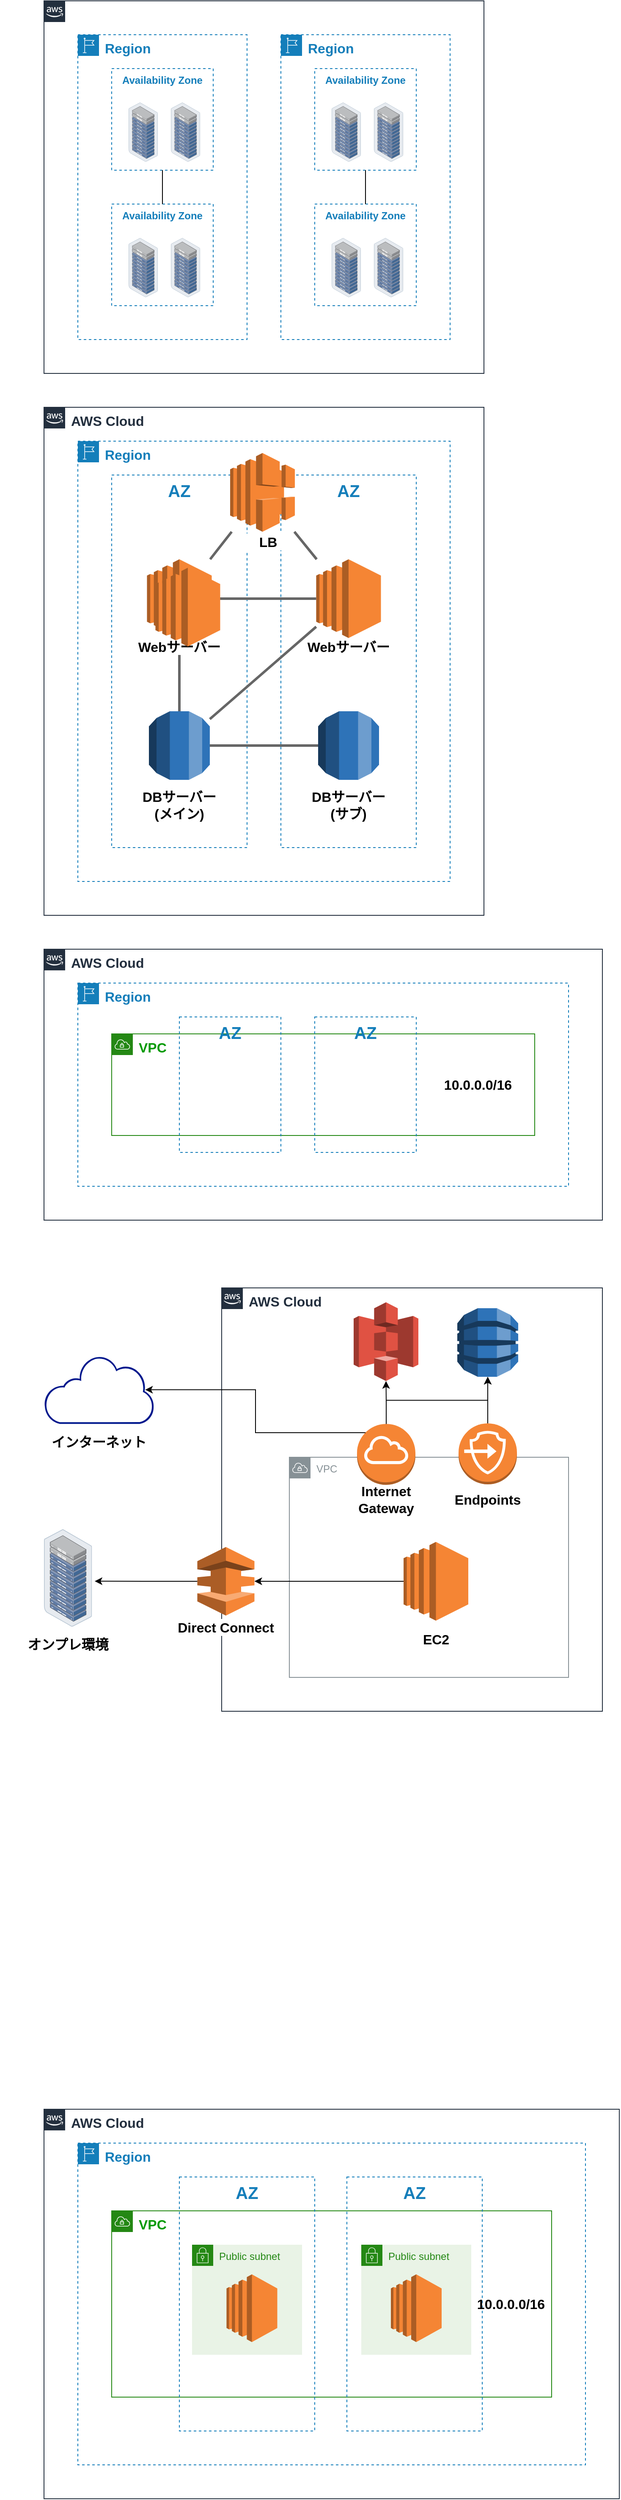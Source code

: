 <mxfile version="14.6.13" type="device"><diagram id="fg977vu0SOv40RaIK0FT" name="ページ1"><mxGraphModel dx="1024" dy="632" grid="1" gridSize="10" guides="1" tooltips="1" connect="1" arrows="1" fold="1" page="1" pageScale="1" pageWidth="1169" pageHeight="827" math="0" shadow="0"><root><mxCell id="0"/><mxCell id="1" parent="0"/><mxCell id="1IIaMIIolrQr2arosyLp-1" value="&lt;b&gt;&lt;font style=&quot;font-size: 16px&quot;&gt;AWS Cloud&lt;/font&gt;&lt;/b&gt;" style="points=[[0,0],[0.25,0],[0.5,0],[0.75,0],[1,0],[1,0.25],[1,0.5],[1,0.75],[1,1],[0.75,1],[0.5,1],[0.25,1],[0,1],[0,0.75],[0,0.5],[0,0.25]];outlineConnect=0;gradientColor=none;html=1;whiteSpace=wrap;fontSize=12;fontStyle=0;shape=mxgraph.aws4.group;grIcon=mxgraph.aws4.group_aws_cloud_alt;strokeColor=#232F3E;fillColor=none;verticalAlign=top;align=left;spacingLeft=30;fontColor=#232F3E;dashed=0;" parent="1" vertex="1"><mxGeometry x="80" y="520" width="520" height="600" as="geometry"/></mxCell><mxCell id="1IIaMIIolrQr2arosyLp-2" value="&lt;b&gt;&lt;font style=&quot;font-size: 16px&quot;&gt;Region&lt;/font&gt;&lt;/b&gt;" style="points=[[0,0],[0.25,0],[0.5,0],[0.75,0],[1,0],[1,0.25],[1,0.5],[1,0.75],[1,1],[0.75,1],[0.5,1],[0.25,1],[0,1],[0,0.75],[0,0.5],[0,0.25]];outlineConnect=0;gradientColor=none;html=1;whiteSpace=wrap;fontSize=12;fontStyle=0;shape=mxgraph.aws4.group;grIcon=mxgraph.aws4.group_region;strokeColor=#147EBA;fillColor=none;verticalAlign=top;align=left;spacingLeft=30;fontColor=#147EBA;dashed=1;" parent="1" vertex="1"><mxGeometry x="120" y="560" width="440" height="520" as="geometry"/></mxCell><mxCell id="zTd612-wOnHvvjQD0Rf3-26" value="&lt;b&gt;&lt;font style=&quot;font-size: 16px&quot;&gt;AWS Cloud&lt;/font&gt;&lt;/b&gt;" style="points=[[0,0],[0.25,0],[0.5,0],[0.75,0],[1,0],[1,0.25],[1,0.5],[1,0.75],[1,1],[0.75,1],[0.5,1],[0.25,1],[0,1],[0,0.75],[0,0.5],[0,0.25]];outlineConnect=0;gradientColor=none;html=1;whiteSpace=wrap;fontSize=12;fontStyle=0;shape=mxgraph.aws4.group;grIcon=mxgraph.aws4.group_aws_cloud_alt;strokeColor=#232F3E;fillColor=none;verticalAlign=top;align=left;spacingLeft=30;fontColor=#232F3E;dashed=0;" parent="1" vertex="1"><mxGeometry x="80" y="1160" width="660" height="320" as="geometry"/></mxCell><mxCell id="zTd612-wOnHvvjQD0Rf3-27" value="&lt;b&gt;&lt;font style=&quot;font-size: 16px&quot;&gt;Region&lt;/font&gt;&lt;/b&gt;" style="points=[[0,0],[0.25,0],[0.5,0],[0.75,0],[1,0],[1,0.25],[1,0.5],[1,0.75],[1,1],[0.75,1],[0.5,1],[0.25,1],[0,1],[0,0.75],[0,0.5],[0,0.25]];outlineConnect=0;gradientColor=none;html=1;whiteSpace=wrap;fontSize=12;fontStyle=0;shape=mxgraph.aws4.group;grIcon=mxgraph.aws4.group_region;strokeColor=#147EBA;fillColor=none;verticalAlign=top;align=left;spacingLeft=30;fontColor=#147EBA;dashed=1;" parent="1" vertex="1"><mxGeometry x="120" y="1200" width="580" height="240" as="geometry"/></mxCell><mxCell id="tSOcyYLXBtx1C24_u3bo-2" value="" style="points=[[0,0],[0.25,0],[0.5,0],[0.75,0],[1,0],[1,0.25],[1,0.5],[1,0.75],[1,1],[0.75,1],[0.5,1],[0.25,1],[0,1],[0,0.75],[0,0.5],[0,0.25]];outlineConnect=0;gradientColor=none;html=1;whiteSpace=wrap;fontSize=12;fontStyle=0;shape=mxgraph.aws4.group;grIcon=mxgraph.aws4.group_aws_cloud_alt;strokeColor=#232F3E;fillColor=none;verticalAlign=top;align=left;spacingLeft=30;fontColor=#232F3E;dashed=0;" parent="1" vertex="1"><mxGeometry x="80" y="40" width="520" height="440" as="geometry"/></mxCell><mxCell id="tSOcyYLXBtx1C24_u3bo-3" value="&lt;b&gt;&lt;font style=&quot;font-size: 16px&quot;&gt;Region&lt;/font&gt;&lt;/b&gt;" style="points=[[0,0],[0.25,0],[0.5,0],[0.75,0],[1,0],[1,0.25],[1,0.5],[1,0.75],[1,1],[0.75,1],[0.5,1],[0.25,1],[0,1],[0,0.75],[0,0.5],[0,0.25]];outlineConnect=0;gradientColor=none;html=1;whiteSpace=wrap;fontSize=12;fontStyle=0;shape=mxgraph.aws4.group;grIcon=mxgraph.aws4.group_region;strokeColor=#147EBA;fillColor=none;verticalAlign=top;align=left;spacingLeft=30;fontColor=#147EBA;dashed=1;" parent="1" vertex="1"><mxGeometry x="120" y="80" width="200" height="360" as="geometry"/></mxCell><mxCell id="1IIaMIIolrQr2arosyLp-4" value="AZ" style="fillColor=none;strokeColor=#147EBA;dashed=1;verticalAlign=top;fontStyle=1;fontColor=#147EBA;fontSize=20;" parent="1" vertex="1"><mxGeometry x="160" y="600" width="160" height="440" as="geometry"/></mxCell><mxCell id="tSOcyYLXBtx1C24_u3bo-19" value="" style="group" parent="1" vertex="1" connectable="0"><mxGeometry x="160" y="120" width="120" height="120" as="geometry"/></mxCell><mxCell id="tSOcyYLXBtx1C24_u3bo-20" value="Availability Zone" style="fillColor=none;strokeColor=#147EBA;dashed=1;verticalAlign=top;fontStyle=1;fontColor=#147EBA;" parent="tSOcyYLXBtx1C24_u3bo-19" vertex="1"><mxGeometry width="120" height="120" as="geometry"/></mxCell><mxCell id="tSOcyYLXBtx1C24_u3bo-21" value="" style="points=[];aspect=fixed;html=1;align=center;shadow=0;dashed=0;image;image=img/lib/allied_telesis/storage/Datacenter_Server_Rack_ToR.svg;" parent="tSOcyYLXBtx1C24_u3bo-19" vertex="1"><mxGeometry x="20" y="40" width="34.53" height="70" as="geometry"/></mxCell><mxCell id="tSOcyYLXBtx1C24_u3bo-22" value="" style="points=[];aspect=fixed;html=1;align=center;shadow=0;dashed=0;image;image=img/lib/allied_telesis/storage/Datacenter_Server_Rack_ToR.svg;" parent="tSOcyYLXBtx1C24_u3bo-19" vertex="1"><mxGeometry x="70" y="40" width="34.53" height="70" as="geometry"/></mxCell><mxCell id="tSOcyYLXBtx1C24_u3bo-23" value="" style="group" parent="1" vertex="1" connectable="0"><mxGeometry x="160" y="280" width="120" height="120" as="geometry"/></mxCell><mxCell id="tSOcyYLXBtx1C24_u3bo-24" value="Availability Zone" style="fillColor=none;strokeColor=#147EBA;dashed=1;verticalAlign=top;fontStyle=1;fontColor=#147EBA;" parent="tSOcyYLXBtx1C24_u3bo-23" vertex="1"><mxGeometry width="120" height="120" as="geometry"/></mxCell><mxCell id="tSOcyYLXBtx1C24_u3bo-25" value="" style="points=[];aspect=fixed;html=1;align=center;shadow=0;dashed=0;image;image=img/lib/allied_telesis/storage/Datacenter_Server_Rack_ToR.svg;" parent="tSOcyYLXBtx1C24_u3bo-23" vertex="1"><mxGeometry x="20" y="40" width="34.53" height="70" as="geometry"/></mxCell><mxCell id="tSOcyYLXBtx1C24_u3bo-26" value="" style="points=[];aspect=fixed;html=1;align=center;shadow=0;dashed=0;image;image=img/lib/allied_telesis/storage/Datacenter_Server_Rack_ToR.svg;" parent="tSOcyYLXBtx1C24_u3bo-23" vertex="1"><mxGeometry x="70" y="40" width="34.53" height="70" as="geometry"/></mxCell><mxCell id="tSOcyYLXBtx1C24_u3bo-39" value="" style="endArrow=none;html=1;exitX=0.5;exitY=1;exitDx=0;exitDy=0;entryX=0.5;entryY=0;entryDx=0;entryDy=0;" parent="1" source="tSOcyYLXBtx1C24_u3bo-20" target="tSOcyYLXBtx1C24_u3bo-24" edge="1"><mxGeometry x="-40" y="80" width="50" height="50" as="geometry"><mxPoint x="460" y="430" as="sourcePoint"/><mxPoint x="510" y="380" as="targetPoint"/></mxGeometry></mxCell><mxCell id="1IIaMIIolrQr2arosyLp-39" value="" style="outlineConnect=0;dashed=0;verticalLabelPosition=bottom;verticalAlign=top;align=center;html=1;shape=mxgraph.aws3.ec2;fillColor=#F58534;gradientColor=none;fontSize=20;" parent="1" vertex="1"><mxGeometry x="201.75" y="699.5" width="76.5" height="93" as="geometry"/></mxCell><mxCell id="1IIaMIIolrQr2arosyLp-41" value="" style="outlineConnect=0;dashed=0;verticalLabelPosition=bottom;verticalAlign=top;align=center;html=1;shape=mxgraph.aws3.rds;fillColor=#2E73B8;gradientColor=none;fontSize=20;" parent="1" vertex="1"><mxGeometry x="204" y="879" width="72" height="81" as="geometry"/></mxCell><mxCell id="1IIaMIIolrQr2arosyLp-47" value="" style="endArrow=none;html=1;fontSize=20;strokeWidth=3;strokeColor=#666666;entryX=0.5;entryY=0;entryDx=0;entryDy=0;entryPerimeter=0;exitX=0.5;exitY=1;exitDx=0;exitDy=0;exitPerimeter=0;" parent="1" source="1IIaMIIolrQr2arosyLp-39" target="1IIaMIIolrQr2arosyLp-41" edge="1"><mxGeometry width="50" height="50" relative="1" as="geometry"><mxPoint x="288.231" y="709.5" as="sourcePoint"/><mxPoint x="310.019" y="683" as="targetPoint"/></mxGeometry></mxCell><mxCell id="1IIaMIIolrQr2arosyLp-45" value="Webサーバー" style="text;html=1;strokeColor=none;align=center;verticalAlign=middle;whiteSpace=wrap;rounded=0;fontSize=16;fontStyle=1;fillColor=#ffffff;" parent="1" vertex="1"><mxGeometry x="175" y="792.5" width="130" height="20" as="geometry"/></mxCell><mxCell id="1IIaMIIolrQr2arosyLp-46" value="DBサーバー&lt;br style=&quot;font-size: 16px&quot;&gt;(メイン)" style="text;html=1;strokeColor=none;align=center;verticalAlign=middle;whiteSpace=wrap;rounded=0;fontSize=16;fontStyle=1;fillColor=#ffffff;" parent="1" vertex="1"><mxGeometry x="175" y="980" width="130" height="20" as="geometry"/></mxCell><mxCell id="1IIaMIIolrQr2arosyLp-52" value="AZ" style="fillColor=none;strokeColor=#147EBA;dashed=1;verticalAlign=top;fontStyle=1;fontColor=#147EBA;fontSize=20;" parent="1" vertex="1"><mxGeometry x="360" y="600" width="160" height="440" as="geometry"/></mxCell><mxCell id="1IIaMIIolrQr2arosyLp-53" value="" style="outlineConnect=0;dashed=0;verticalLabelPosition=bottom;verticalAlign=top;align=center;html=1;shape=mxgraph.aws3.ec2;fillColor=#F58534;gradientColor=none;fontSize=20;" parent="1" vertex="1"><mxGeometry x="401.75" y="699.5" width="76.5" height="93" as="geometry"/></mxCell><mxCell id="1IIaMIIolrQr2arosyLp-54" value="" style="outlineConnect=0;dashed=0;verticalLabelPosition=bottom;verticalAlign=top;align=center;html=1;shape=mxgraph.aws3.rds;fillColor=#2E73B8;gradientColor=none;fontSize=20;" parent="1" vertex="1"><mxGeometry x="404" y="879" width="72" height="81" as="geometry"/></mxCell><mxCell id="1IIaMIIolrQr2arosyLp-56" value="Webサーバー" style="text;html=1;strokeColor=none;align=center;verticalAlign=middle;whiteSpace=wrap;rounded=0;fontSize=16;fontStyle=1;fillColor=#ffffff;" parent="1" vertex="1"><mxGeometry x="375" y="792.5" width="130" height="20" as="geometry"/></mxCell><mxCell id="1IIaMIIolrQr2arosyLp-38" value="" style="outlineConnect=0;dashed=0;verticalLabelPosition=bottom;verticalAlign=top;align=center;html=1;shape=mxgraph.aws3.elastic_load_balancing;fillColor=#F58534;gradientColor=none;fontSize=20;" parent="1" vertex="1"><mxGeometry x="300" y="574" width="76.5" height="93" as="geometry"/></mxCell><mxCell id="1IIaMIIolrQr2arosyLp-57" value="LB" style="text;html=1;strokeColor=none;align=center;verticalAlign=middle;whiteSpace=wrap;rounded=0;fontSize=16;fontStyle=1;fillColor=#ffffff;" parent="1" vertex="1"><mxGeometry x="280" y="669" width="130" height="20" as="geometry"/></mxCell><mxCell id="1IIaMIIolrQr2arosyLp-43" value="" style="endArrow=none;html=1;fontSize=20;strokeWidth=3;strokeColor=#666666;" parent="1" source="1IIaMIIolrQr2arosyLp-39" target="1IIaMIIolrQr2arosyLp-38" edge="1"><mxGeometry width="50" height="50" relative="1" as="geometry"><mxPoint x="500" y="830" as="sourcePoint"/><mxPoint x="550" y="780" as="targetPoint"/></mxGeometry></mxCell><mxCell id="1IIaMIIolrQr2arosyLp-58" value="" style="endArrow=none;html=1;fontSize=20;strokeWidth=3;strokeColor=#666666;" parent="1" source="1IIaMIIolrQr2arosyLp-53" target="1IIaMIIolrQr2arosyLp-38" edge="1"><mxGeometry width="50" height="50" relative="1" as="geometry"><mxPoint x="288.231" y="709.5" as="sourcePoint"/><mxPoint x="310.019" y="683" as="targetPoint"/></mxGeometry></mxCell><mxCell id="1IIaMIIolrQr2arosyLp-59" value="" style="endArrow=none;html=1;fontSize=20;strokeWidth=3;strokeColor=#666666;entryX=1;entryY=0.5;entryDx=0;entryDy=0;entryPerimeter=0;exitX=0;exitY=0.5;exitDx=0;exitDy=0;exitPerimeter=0;" parent="1" source="1IIaMIIolrQr2arosyLp-53" target="1IIaMIIolrQr2arosyLp-39" edge="1"><mxGeometry width="50" height="50" relative="1" as="geometry"><mxPoint x="250" y="802.5" as="sourcePoint"/><mxPoint x="250" y="889" as="targetPoint"/></mxGeometry></mxCell><mxCell id="1IIaMIIolrQr2arosyLp-60" value="" style="endArrow=none;html=1;fontSize=20;strokeWidth=3;strokeColor=#666666;" parent="1" source="1IIaMIIolrQr2arosyLp-53" target="1IIaMIIolrQr2arosyLp-41" edge="1"><mxGeometry width="50" height="50" relative="1" as="geometry"><mxPoint x="411.75" y="756" as="sourcePoint"/><mxPoint x="288.25" y="756" as="targetPoint"/></mxGeometry></mxCell><mxCell id="1IIaMIIolrQr2arosyLp-61" value="" style="endArrow=none;html=1;fontSize=20;strokeWidth=3;strokeColor=#666666;entryX=1;entryY=0.5;entryDx=0;entryDy=0;entryPerimeter=0;exitX=0;exitY=0.5;exitDx=0;exitDy=0;exitPerimeter=0;" parent="1" source="1IIaMIIolrQr2arosyLp-54" target="1IIaMIIolrQr2arosyLp-41" edge="1"><mxGeometry width="50" height="50" relative="1" as="geometry"><mxPoint x="411.75" y="789.182" as="sourcePoint"/><mxPoint x="286" y="898.27" as="targetPoint"/></mxGeometry></mxCell><mxCell id="1IIaMIIolrQr2arosyLp-62" value="DBサーバー&lt;br style=&quot;font-size: 16px&quot;&gt;(サブ)" style="text;html=1;strokeColor=none;align=center;verticalAlign=middle;whiteSpace=wrap;rounded=0;fontSize=16;fontStyle=1;fillColor=#ffffff;" parent="1" vertex="1"><mxGeometry x="375" y="980" width="130" height="20" as="geometry"/></mxCell><mxCell id="1IIaMIIolrQr2arosyLp-63" value="&lt;b&gt;&lt;font style=&quot;font-size: 16px&quot;&gt;Region&lt;/font&gt;&lt;/b&gt;" style="points=[[0,0],[0.25,0],[0.5,0],[0.75,0],[1,0],[1,0.25],[1,0.5],[1,0.75],[1,1],[0.75,1],[0.5,1],[0.25,1],[0,1],[0,0.75],[0,0.5],[0,0.25]];outlineConnect=0;gradientColor=none;html=1;whiteSpace=wrap;fontSize=12;fontStyle=0;shape=mxgraph.aws4.group;grIcon=mxgraph.aws4.group_region;strokeColor=#147EBA;fillColor=none;verticalAlign=top;align=left;spacingLeft=30;fontColor=#147EBA;dashed=1;" parent="1" vertex="1"><mxGeometry x="360" y="80" width="200" height="360" as="geometry"/></mxCell><mxCell id="1IIaMIIolrQr2arosyLp-64" value="" style="group" parent="1" vertex="1" connectable="0"><mxGeometry x="400" y="120" width="120" height="120" as="geometry"/></mxCell><mxCell id="1IIaMIIolrQr2arosyLp-65" value="Availability Zone" style="fillColor=none;strokeColor=#147EBA;dashed=1;verticalAlign=top;fontStyle=1;fontColor=#147EBA;" parent="1IIaMIIolrQr2arosyLp-64" vertex="1"><mxGeometry width="120" height="120" as="geometry"/></mxCell><mxCell id="1IIaMIIolrQr2arosyLp-66" value="" style="points=[];aspect=fixed;html=1;align=center;shadow=0;dashed=0;image;image=img/lib/allied_telesis/storage/Datacenter_Server_Rack_ToR.svg;" parent="1IIaMIIolrQr2arosyLp-64" vertex="1"><mxGeometry x="20" y="40" width="34.53" height="70" as="geometry"/></mxCell><mxCell id="1IIaMIIolrQr2arosyLp-67" value="" style="points=[];aspect=fixed;html=1;align=center;shadow=0;dashed=0;image;image=img/lib/allied_telesis/storage/Datacenter_Server_Rack_ToR.svg;" parent="1IIaMIIolrQr2arosyLp-64" vertex="1"><mxGeometry x="70" y="40" width="34.53" height="70" as="geometry"/></mxCell><mxCell id="1IIaMIIolrQr2arosyLp-68" value="" style="group" parent="1" vertex="1" connectable="0"><mxGeometry x="400" y="280" width="120" height="120" as="geometry"/></mxCell><mxCell id="1IIaMIIolrQr2arosyLp-69" value="Availability Zone" style="fillColor=none;strokeColor=#147EBA;dashed=1;verticalAlign=top;fontStyle=1;fontColor=#147EBA;" parent="1IIaMIIolrQr2arosyLp-68" vertex="1"><mxGeometry width="120" height="120" as="geometry"/></mxCell><mxCell id="1IIaMIIolrQr2arosyLp-70" value="" style="points=[];aspect=fixed;html=1;align=center;shadow=0;dashed=0;image;image=img/lib/allied_telesis/storage/Datacenter_Server_Rack_ToR.svg;" parent="1IIaMIIolrQr2arosyLp-68" vertex="1"><mxGeometry x="20" y="40" width="34.53" height="70" as="geometry"/></mxCell><mxCell id="1IIaMIIolrQr2arosyLp-71" value="" style="points=[];aspect=fixed;html=1;align=center;shadow=0;dashed=0;image;image=img/lib/allied_telesis/storage/Datacenter_Server_Rack_ToR.svg;" parent="1IIaMIIolrQr2arosyLp-68" vertex="1"><mxGeometry x="70" y="40" width="34.53" height="70" as="geometry"/></mxCell><mxCell id="1IIaMIIolrQr2arosyLp-72" value="" style="endArrow=none;html=1;exitX=0.5;exitY=1;exitDx=0;exitDy=0;entryX=0.5;entryY=0;entryDx=0;entryDy=0;" parent="1" source="1IIaMIIolrQr2arosyLp-65" target="1IIaMIIolrQr2arosyLp-69" edge="1"><mxGeometry x="200" y="80" width="50" height="50" as="geometry"><mxPoint x="700" y="430" as="sourcePoint"/><mxPoint x="750" y="380" as="targetPoint"/></mxGeometry></mxCell><mxCell id="zTd612-wOnHvvjQD0Rf3-1" value="&lt;b&gt;&lt;font style=&quot;font-size: 16px&quot;&gt;AWS Cloud&lt;/font&gt;&lt;/b&gt;" style="points=[[0,0],[0.25,0],[0.5,0],[0.75,0],[1,0],[1,0.25],[1,0.5],[1,0.75],[1,1],[0.75,1],[0.5,1],[0.25,1],[0,1],[0,0.75],[0,0.5],[0,0.25]];outlineConnect=0;gradientColor=none;html=1;whiteSpace=wrap;fontSize=12;fontStyle=0;shape=mxgraph.aws4.group;grIcon=mxgraph.aws4.group_aws_cloud_alt;strokeColor=#232F3E;fillColor=none;verticalAlign=top;align=left;spacingLeft=30;fontColor=#232F3E;dashed=0;" parent="1" vertex="1"><mxGeometry x="290" y="1560" width="450" height="500" as="geometry"/></mxCell><mxCell id="zTd612-wOnHvvjQD0Rf3-4" value="VPC" style="outlineConnect=0;gradientColor=none;html=1;whiteSpace=wrap;fontSize=12;fontStyle=0;shape=mxgraph.aws4.group;grIcon=mxgraph.aws4.group_vpc;strokeColor=#879196;fillColor=none;verticalAlign=top;align=left;spacingLeft=30;fontColor=#879196;dashed=0;" parent="1" vertex="1"><mxGeometry x="370" y="1760" width="330" height="260" as="geometry"/></mxCell><mxCell id="zTd612-wOnHvvjQD0Rf3-9" value="" style="outlineConnect=0;dashed=0;verticalLabelPosition=bottom;verticalAlign=top;align=center;html=1;shape=mxgraph.aws3.s3;fillColor=#E05243;gradientColor=none;" parent="1" vertex="1"><mxGeometry x="446" y="1577" width="76.5" height="93" as="geometry"/></mxCell><mxCell id="zTd612-wOnHvvjQD0Rf3-10" value="" style="outlineConnect=0;dashed=0;verticalLabelPosition=bottom;verticalAlign=top;align=center;html=1;shape=mxgraph.aws3.dynamo_db;fillColor=#2E73B8;gradientColor=none;" parent="1" vertex="1"><mxGeometry x="568.5" y="1584" width="72" height="81" as="geometry"/></mxCell><mxCell id="zTd612-wOnHvvjQD0Rf3-11" value="" style="outlineConnect=0;dashed=0;verticalLabelPosition=bottom;verticalAlign=top;align=center;html=1;shape=mxgraph.aws3.ec2;fillColor=#F58534;gradientColor=none;" parent="1" vertex="1"><mxGeometry x="505" y="1860" width="76.5" height="93" as="geometry"/></mxCell><mxCell id="zTd612-wOnHvvjQD0Rf3-12" value="" style="group" parent="1" vertex="1" connectable="0"><mxGeometry x="230" y="1866" width="130" height="105" as="geometry"/></mxCell><mxCell id="zTd612-wOnHvvjQD0Rf3-2" value="" style="outlineConnect=0;dashed=0;verticalLabelPosition=bottom;verticalAlign=top;align=center;html=1;shape=mxgraph.aws3.direct_connect;fillColor=#F58536;gradientColor=none;" parent="zTd612-wOnHvvjQD0Rf3-12" vertex="1"><mxGeometry x="31.25" width="67.5" height="81" as="geometry"/></mxCell><mxCell id="zTd612-wOnHvvjQD0Rf3-3" value="Direct Connect" style="text;html=1;strokeColor=none;align=center;verticalAlign=middle;whiteSpace=wrap;rounded=0;fontSize=16;fontStyle=1;fillColor=#ffffff;" parent="zTd612-wOnHvvjQD0Rf3-12" vertex="1"><mxGeometry y="85" width="130" height="20" as="geometry"/></mxCell><mxCell id="zTd612-wOnHvvjQD0Rf3-14" value="" style="outlineConnect=0;dashed=0;verticalLabelPosition=bottom;verticalAlign=top;align=center;html=1;shape=mxgraph.aws3.endpoints;fillColor=#F58534;gradientColor=none;" parent="1" vertex="1"><mxGeometry x="570" y="1720" width="69" height="72" as="geometry"/></mxCell><mxCell id="zTd612-wOnHvvjQD0Rf3-17" value="" style="group" parent="1" vertex="1" connectable="0"><mxGeometry x="404.25" y="1720.6" width="160.5" height="99.4" as="geometry"/></mxCell><mxCell id="zTd612-wOnHvvjQD0Rf3-5" value="" style="outlineConnect=0;dashed=0;verticalLabelPosition=bottom;verticalAlign=top;align=center;html=1;shape=mxgraph.aws3.internet_gateway;fillColor=#F58534;gradientColor=none;" parent="zTd612-wOnHvvjQD0Rf3-17" vertex="1"><mxGeometry x="45.75" width="69" height="72" as="geometry"/></mxCell><mxCell id="zTd612-wOnHvvjQD0Rf3-6" value="Internet&lt;br&gt;Gateway" style="text;html=1;strokeColor=none;align=center;verticalAlign=middle;whiteSpace=wrap;rounded=0;fontSize=16;fontStyle=1;fillColor=#ffffff;" parent="zTd612-wOnHvvjQD0Rf3-17" vertex="1"><mxGeometry y="79.4" width="160.5" height="20" as="geometry"/></mxCell><mxCell id="zTd612-wOnHvvjQD0Rf3-23" value="" style="edgeStyle=orthogonalEdgeStyle;rounded=0;orthogonalLoop=1;jettySize=auto;html=1;entryX=0.92;entryY=0.5;entryDx=0;entryDy=0;entryPerimeter=0;exitX=0.145;exitY=0.145;exitDx=0;exitDy=0;exitPerimeter=0;" parent="1" source="zTd612-wOnHvvjQD0Rf3-5" target="zTd612-wOnHvvjQD0Rf3-7" edge="1"><mxGeometry relative="1" as="geometry"><mxPoint x="485" y="1720" as="sourcePoint"/><Array as="points"/></mxGeometry></mxCell><mxCell id="zTd612-wOnHvvjQD0Rf3-24" value="" style="group" parent="1" vertex="1" connectable="0"><mxGeometry x="80" y="1640" width="130" height="111.6" as="geometry"/></mxCell><mxCell id="zTd612-wOnHvvjQD0Rf3-7" value="" style="aspect=fixed;pointerEvents=1;shadow=0;dashed=0;html=1;strokeColor=none;labelPosition=center;verticalLabelPosition=bottom;verticalAlign=top;align=center;fillColor=#00188D;shape=mxgraph.mscae.enterprise.internet_hollow" parent="zTd612-wOnHvvjQD0Rf3-24" vertex="1"><mxGeometry width="130" height="80.6" as="geometry"/></mxCell><mxCell id="zTd612-wOnHvvjQD0Rf3-8" value="インターネット" style="text;html=1;strokeColor=none;align=center;verticalAlign=middle;whiteSpace=wrap;rounded=0;fontSize=16;fontStyle=1;fillColor=#ffffff;" parent="zTd612-wOnHvvjQD0Rf3-24" vertex="1"><mxGeometry y="91.6" width="130" height="20" as="geometry"/></mxCell><mxCell id="zTd612-wOnHvvjQD0Rf3-25" value="Endpoints" style="text;html=1;strokeColor=none;align=center;verticalAlign=middle;whiteSpace=wrap;rounded=0;fontSize=16;fontStyle=1;fillColor=#ffffff;" parent="1" vertex="1"><mxGeometry x="524.25" y="1800" width="160.5" height="20" as="geometry"/></mxCell><mxCell id="zTd612-wOnHvvjQD0Rf3-28" value="&lt;font style=&quot;font-size: 16px&quot; color=&quot;#009900&quot;&gt;&lt;b&gt;VPC&lt;/b&gt;&lt;/font&gt;" style="points=[[0,0],[0.25,0],[0.5,0],[0.75,0],[1,0],[1,0.25],[1,0.5],[1,0.75],[1,1],[0.75,1],[0.5,1],[0.25,1],[0,1],[0,0.75],[0,0.5],[0,0.25]];outlineConnect=0;gradientColor=none;html=1;whiteSpace=wrap;fontSize=12;fontStyle=0;shape=mxgraph.aws4.group;grIcon=mxgraph.aws4.group_vpc;strokeColor=#248814;fillColor=none;verticalAlign=top;align=left;spacingLeft=30;fontColor=#AAB7B8;dashed=0;" parent="1" vertex="1"><mxGeometry x="160" y="1260" width="500" height="120" as="geometry"/></mxCell><mxCell id="zTd612-wOnHvvjQD0Rf3-30" value="AZ" style="fillColor=none;strokeColor=#147EBA;dashed=1;verticalAlign=top;fontStyle=1;fontColor=#147EBA;fontSize=20;" parent="1" vertex="1"><mxGeometry x="240" y="1240" width="120" height="160" as="geometry"/></mxCell><mxCell id="zTd612-wOnHvvjQD0Rf3-31" value="AZ" style="fillColor=none;strokeColor=#147EBA;dashed=1;verticalAlign=top;fontStyle=1;fontColor=#147EBA;fontSize=20;" parent="1" vertex="1"><mxGeometry x="400" y="1240" width="120" height="160" as="geometry"/></mxCell><mxCell id="zTd612-wOnHvvjQD0Rf3-34" value="" style="outlineConnect=0;dashed=0;verticalLabelPosition=bottom;verticalAlign=top;align=center;html=1;shape=mxgraph.aws3.ec2;fillColor=#F58534;gradientColor=none;fontSize=20;" parent="1" vertex="1"><mxGeometry x="211.75" y="709.5" width="76.5" height="93" as="geometry"/></mxCell><mxCell id="MrAJXk813kpGRtFZkoYB-1" value="10.0.0.0/16" style="text;html=1;strokeColor=none;align=right;verticalAlign=middle;whiteSpace=wrap;rounded=0;fontSize=16;fontStyle=1;" vertex="1" parent="1"><mxGeometry x="505" y="1310" width="130" height="20" as="geometry"/></mxCell><mxCell id="MrAJXk813kpGRtFZkoYB-2" value="&lt;b&gt;&lt;font style=&quot;font-size: 16px&quot;&gt;AWS Cloud&lt;/font&gt;&lt;/b&gt;" style="points=[[0,0],[0.25,0],[0.5,0],[0.75,0],[1,0],[1,0.25],[1,0.5],[1,0.75],[1,1],[0.75,1],[0.5,1],[0.25,1],[0,1],[0,0.75],[0,0.5],[0,0.25]];outlineConnect=0;gradientColor=none;html=1;whiteSpace=wrap;fontSize=12;fontStyle=0;shape=mxgraph.aws4.group;grIcon=mxgraph.aws4.group_aws_cloud_alt;strokeColor=#232F3E;fillColor=none;verticalAlign=top;align=left;spacingLeft=30;fontColor=#232F3E;dashed=0;" vertex="1" parent="1"><mxGeometry x="80" y="2530" width="680" height="460" as="geometry"/></mxCell><mxCell id="MrAJXk813kpGRtFZkoYB-3" value="&lt;b&gt;&lt;font style=&quot;font-size: 16px&quot;&gt;Region&lt;/font&gt;&lt;/b&gt;" style="points=[[0,0],[0.25,0],[0.5,0],[0.75,0],[1,0],[1,0.25],[1,0.5],[1,0.75],[1,1],[0.75,1],[0.5,1],[0.25,1],[0,1],[0,0.75],[0,0.5],[0,0.25]];outlineConnect=0;gradientColor=none;html=1;whiteSpace=wrap;fontSize=12;fontStyle=0;shape=mxgraph.aws4.group;grIcon=mxgraph.aws4.group_region;strokeColor=#147EBA;fillColor=none;verticalAlign=top;align=left;spacingLeft=30;fontColor=#147EBA;dashed=1;" vertex="1" parent="1"><mxGeometry x="120" y="2570" width="600" height="380" as="geometry"/></mxCell><mxCell id="MrAJXk813kpGRtFZkoYB-4" value="&lt;font style=&quot;font-size: 16px&quot; color=&quot;#009900&quot;&gt;&lt;b&gt;VPC&lt;/b&gt;&lt;/font&gt;" style="points=[[0,0],[0.25,0],[0.5,0],[0.75,0],[1,0],[1,0.25],[1,0.5],[1,0.75],[1,1],[0.75,1],[0.5,1],[0.25,1],[0,1],[0,0.75],[0,0.5],[0,0.25]];outlineConnect=0;gradientColor=none;html=1;whiteSpace=wrap;fontSize=12;fontStyle=0;shape=mxgraph.aws4.group;grIcon=mxgraph.aws4.group_vpc;strokeColor=#248814;fillColor=none;verticalAlign=top;align=left;spacingLeft=30;fontColor=#AAB7B8;dashed=0;" vertex="1" parent="1"><mxGeometry x="160" y="2650" width="520" height="220" as="geometry"/></mxCell><mxCell id="MrAJXk813kpGRtFZkoYB-5" value="AZ" style="fillColor=none;strokeColor=#147EBA;dashed=1;verticalAlign=top;fontStyle=1;fontColor=#147EBA;fontSize=20;" vertex="1" parent="1"><mxGeometry x="240" y="2610" width="160" height="300" as="geometry"/></mxCell><mxCell id="MrAJXk813kpGRtFZkoYB-6" value="AZ" style="fillColor=none;strokeColor=#147EBA;dashed=1;verticalAlign=top;fontStyle=1;fontColor=#147EBA;fontSize=20;" vertex="1" parent="1"><mxGeometry x="438" y="2610" width="160" height="300" as="geometry"/></mxCell><mxCell id="MrAJXk813kpGRtFZkoYB-7" value="Public subnet" style="points=[[0,0],[0.25,0],[0.5,0],[0.75,0],[1,0],[1,0.25],[1,0.5],[1,0.75],[1,1],[0.75,1],[0.5,1],[0.25,1],[0,1],[0,0.75],[0,0.5],[0,0.25]];outlineConnect=0;gradientColor=none;html=1;whiteSpace=wrap;fontSize=12;fontStyle=0;shape=mxgraph.aws4.group;grIcon=mxgraph.aws4.group_security_group;grStroke=0;strokeColor=#248814;fillColor=#E9F3E6;verticalAlign=top;align=left;spacingLeft=30;fontColor=#248814;dashed=0;" vertex="1" parent="1"><mxGeometry x="255" y="2690" width="130" height="130" as="geometry"/></mxCell><mxCell id="MrAJXk813kpGRtFZkoYB-8" value="Public subnet" style="points=[[0,0],[0.25,0],[0.5,0],[0.75,0],[1,0],[1,0.25],[1,0.5],[1,0.75],[1,1],[0.75,1],[0.5,1],[0.25,1],[0,1],[0,0.75],[0,0.5],[0,0.25]];outlineConnect=0;gradientColor=none;html=1;whiteSpace=wrap;fontSize=12;fontStyle=0;shape=mxgraph.aws4.group;grIcon=mxgraph.aws4.group_security_group;grStroke=0;strokeColor=#248814;fillColor=#E9F3E6;verticalAlign=top;align=left;spacingLeft=30;fontColor=#248814;dashed=0;" vertex="1" parent="1"><mxGeometry x="455" y="2690" width="130" height="130" as="geometry"/></mxCell><mxCell id="MrAJXk813kpGRtFZkoYB-9" value="" style="outlineConnect=0;dashed=0;verticalLabelPosition=bottom;verticalAlign=top;align=center;html=1;shape=mxgraph.aws3.ec2;fillColor=#F58534;gradientColor=none;fontSize=20;" vertex="1" parent="1"><mxGeometry x="295.75" y="2725" width="60" height="80" as="geometry"/></mxCell><mxCell id="MrAJXk813kpGRtFZkoYB-10" value="" style="outlineConnect=0;dashed=0;verticalLabelPosition=bottom;verticalAlign=top;align=center;html=1;shape=mxgraph.aws3.ec2;fillColor=#F58534;gradientColor=none;fontSize=20;" vertex="1" parent="1"><mxGeometry x="490" y="2725" width="60" height="80" as="geometry"/></mxCell><mxCell id="MrAJXk813kpGRtFZkoYB-11" value="10.0.0.0/16" style="text;html=1;strokeColor=none;align=right;verticalAlign=middle;whiteSpace=wrap;rounded=0;fontSize=16;fontStyle=1;" vertex="1" parent="1"><mxGeometry x="544" y="2750" width="130" height="20" as="geometry"/></mxCell><mxCell id="MrAJXk813kpGRtFZkoYB-14" value="" style="points=[];aspect=fixed;html=1;align=center;shadow=0;dashed=0;image;image=img/lib/allied_telesis/storage/Datacenter_Server_Rack_ToR.svg;" vertex="1" parent="1"><mxGeometry x="80" y="1845" width="56.73" height="115" as="geometry"/></mxCell><mxCell id="MrAJXk813kpGRtFZkoYB-15" value="EC2" style="text;html=1;strokeColor=none;align=center;verticalAlign=middle;whiteSpace=wrap;rounded=0;fontSize=16;fontStyle=1;fillColor=#ffffff;" vertex="1" parent="1"><mxGeometry x="463" y="1965" width="160.5" height="20" as="geometry"/></mxCell><mxCell id="MrAJXk813kpGRtFZkoYB-16" value="" style="edgeStyle=orthogonalEdgeStyle;rounded=0;orthogonalLoop=1;jettySize=auto;html=1;entryX=1;entryY=0.5;entryDx=0;entryDy=0;entryPerimeter=0;exitX=0;exitY=0.5;exitDx=0;exitDy=0;exitPerimeter=0;" edge="1" parent="1" source="zTd612-wOnHvvjQD0Rf3-11" target="zTd612-wOnHvvjQD0Rf3-2"><mxGeometry relative="1" as="geometry"><mxPoint x="445.2" y="2096.3" as="sourcePoint"/><mxPoint x="194.8" y="2020.0" as="targetPoint"/></mxGeometry></mxCell><mxCell id="MrAJXk813kpGRtFZkoYB-17" value="" style="edgeStyle=orthogonalEdgeStyle;rounded=0;orthogonalLoop=1;jettySize=auto;html=1;entryX=1.056;entryY=0.534;entryDx=0;entryDy=0;entryPerimeter=0;exitX=0;exitY=0.5;exitDx=0;exitDy=0;exitPerimeter=0;" edge="1" parent="1" source="zTd612-wOnHvvjQD0Rf3-2" target="MrAJXk813kpGRtFZkoYB-14"><mxGeometry relative="1" as="geometry"><mxPoint x="515" y="1916.5" as="sourcePoint"/><mxPoint x="338.75" y="1916.5" as="targetPoint"/></mxGeometry></mxCell><mxCell id="MrAJXk813kpGRtFZkoYB-18" value="オンプレ環境" style="text;html=1;strokeColor=none;align=center;verticalAlign=middle;whiteSpace=wrap;rounded=0;fontSize=16;fontStyle=1;fillColor=#ffffff;" vertex="1" parent="1"><mxGeometry x="28.12" y="1971" width="160.5" height="20" as="geometry"/></mxCell><mxCell id="MrAJXk813kpGRtFZkoYB-19" value="" style="edgeStyle=orthogonalEdgeStyle;rounded=0;orthogonalLoop=1;jettySize=auto;html=1;entryX=0.5;entryY=1;entryDx=0;entryDy=0;entryPerimeter=0;exitX=0.5;exitY=0;exitDx=0;exitDy=0;exitPerimeter=0;" edge="1" parent="1" source="zTd612-wOnHvvjQD0Rf3-5" target="zTd612-wOnHvvjQD0Rf3-9"><mxGeometry relative="1" as="geometry"><mxPoint x="515" y="1916.5" as="sourcePoint"/><mxPoint x="338.75" y="1916.5" as="targetPoint"/></mxGeometry></mxCell><mxCell id="MrAJXk813kpGRtFZkoYB-20" value="" style="edgeStyle=orthogonalEdgeStyle;rounded=0;orthogonalLoop=1;jettySize=auto;html=1;entryX=0.5;entryY=1;entryDx=0;entryDy=0;entryPerimeter=0;exitX=0.5;exitY=0;exitDx=0;exitDy=0;exitPerimeter=0;" edge="1" parent="1" source="zTd612-wOnHvvjQD0Rf3-14" target="zTd612-wOnHvvjQD0Rf3-10"><mxGeometry relative="1" as="geometry"><mxPoint x="525" y="1926.5" as="sourcePoint"/><mxPoint x="348.75" y="1926.5" as="targetPoint"/></mxGeometry></mxCell><mxCell id="MrAJXk813kpGRtFZkoYB-21" value="" style="edgeStyle=orthogonalEdgeStyle;rounded=0;orthogonalLoop=1;jettySize=auto;html=1;entryX=0.5;entryY=1;entryDx=0;entryDy=0;entryPerimeter=0;exitX=0.5;exitY=0;exitDx=0;exitDy=0;exitPerimeter=0;" edge="1" parent="1" source="zTd612-wOnHvvjQD0Rf3-5" target="zTd612-wOnHvvjQD0Rf3-10"><mxGeometry relative="1" as="geometry"><mxPoint x="494.5" y="1730.6" as="sourcePoint"/><mxPoint x="494.25" y="1680" as="targetPoint"/></mxGeometry></mxCell></root></mxGraphModel></diagram></mxfile>